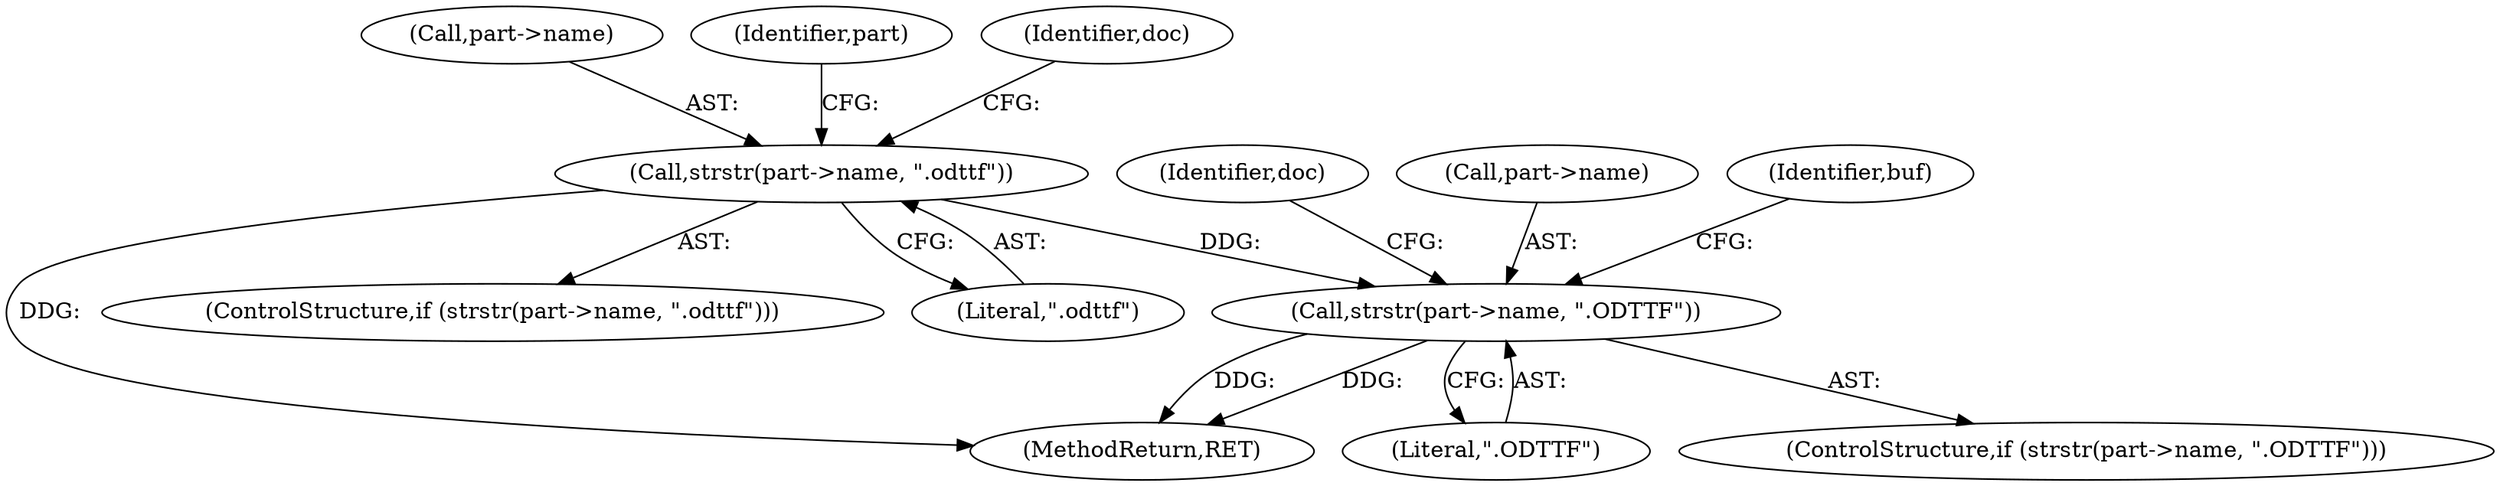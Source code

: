 digraph "0_ghostscript_60dabde18d7fe12b19da8b509bdfee9cc886aafc_1@API" {
"1000491" [label="(Call,strstr(part->name, \".ODTTF\"))"];
"1000482" [label="(Call,strstr(part->name, \".odttf\"))"];
"1000497" [label="(Identifier,doc)"];
"1000490" [label="(ControlStructure,if (strstr(part->name, \".ODTTF\")))"];
"1000481" [label="(ControlStructure,if (strstr(part->name, \".odttf\")))"];
"1000483" [label="(Call,part->name)"];
"1000486" [label="(Literal,\".odttf\")"];
"1000780" [label="(MethodReturn,RET)"];
"1000492" [label="(Call,part->name)"];
"1000493" [label="(Identifier,part)"];
"1000482" [label="(Call,strstr(part->name, \".odttf\"))"];
"1000488" [label="(Identifier,doc)"];
"1000502" [label="(Identifier,buf)"];
"1000495" [label="(Literal,\".ODTTF\")"];
"1000491" [label="(Call,strstr(part->name, \".ODTTF\"))"];
"1000491" -> "1000490"  [label="AST: "];
"1000491" -> "1000495"  [label="CFG: "];
"1000492" -> "1000491"  [label="AST: "];
"1000495" -> "1000491"  [label="AST: "];
"1000497" -> "1000491"  [label="CFG: "];
"1000502" -> "1000491"  [label="CFG: "];
"1000491" -> "1000780"  [label="DDG: "];
"1000491" -> "1000780"  [label="DDG: "];
"1000482" -> "1000491"  [label="DDG: "];
"1000482" -> "1000481"  [label="AST: "];
"1000482" -> "1000486"  [label="CFG: "];
"1000483" -> "1000482"  [label="AST: "];
"1000486" -> "1000482"  [label="AST: "];
"1000488" -> "1000482"  [label="CFG: "];
"1000493" -> "1000482"  [label="CFG: "];
"1000482" -> "1000780"  [label="DDG: "];
}
